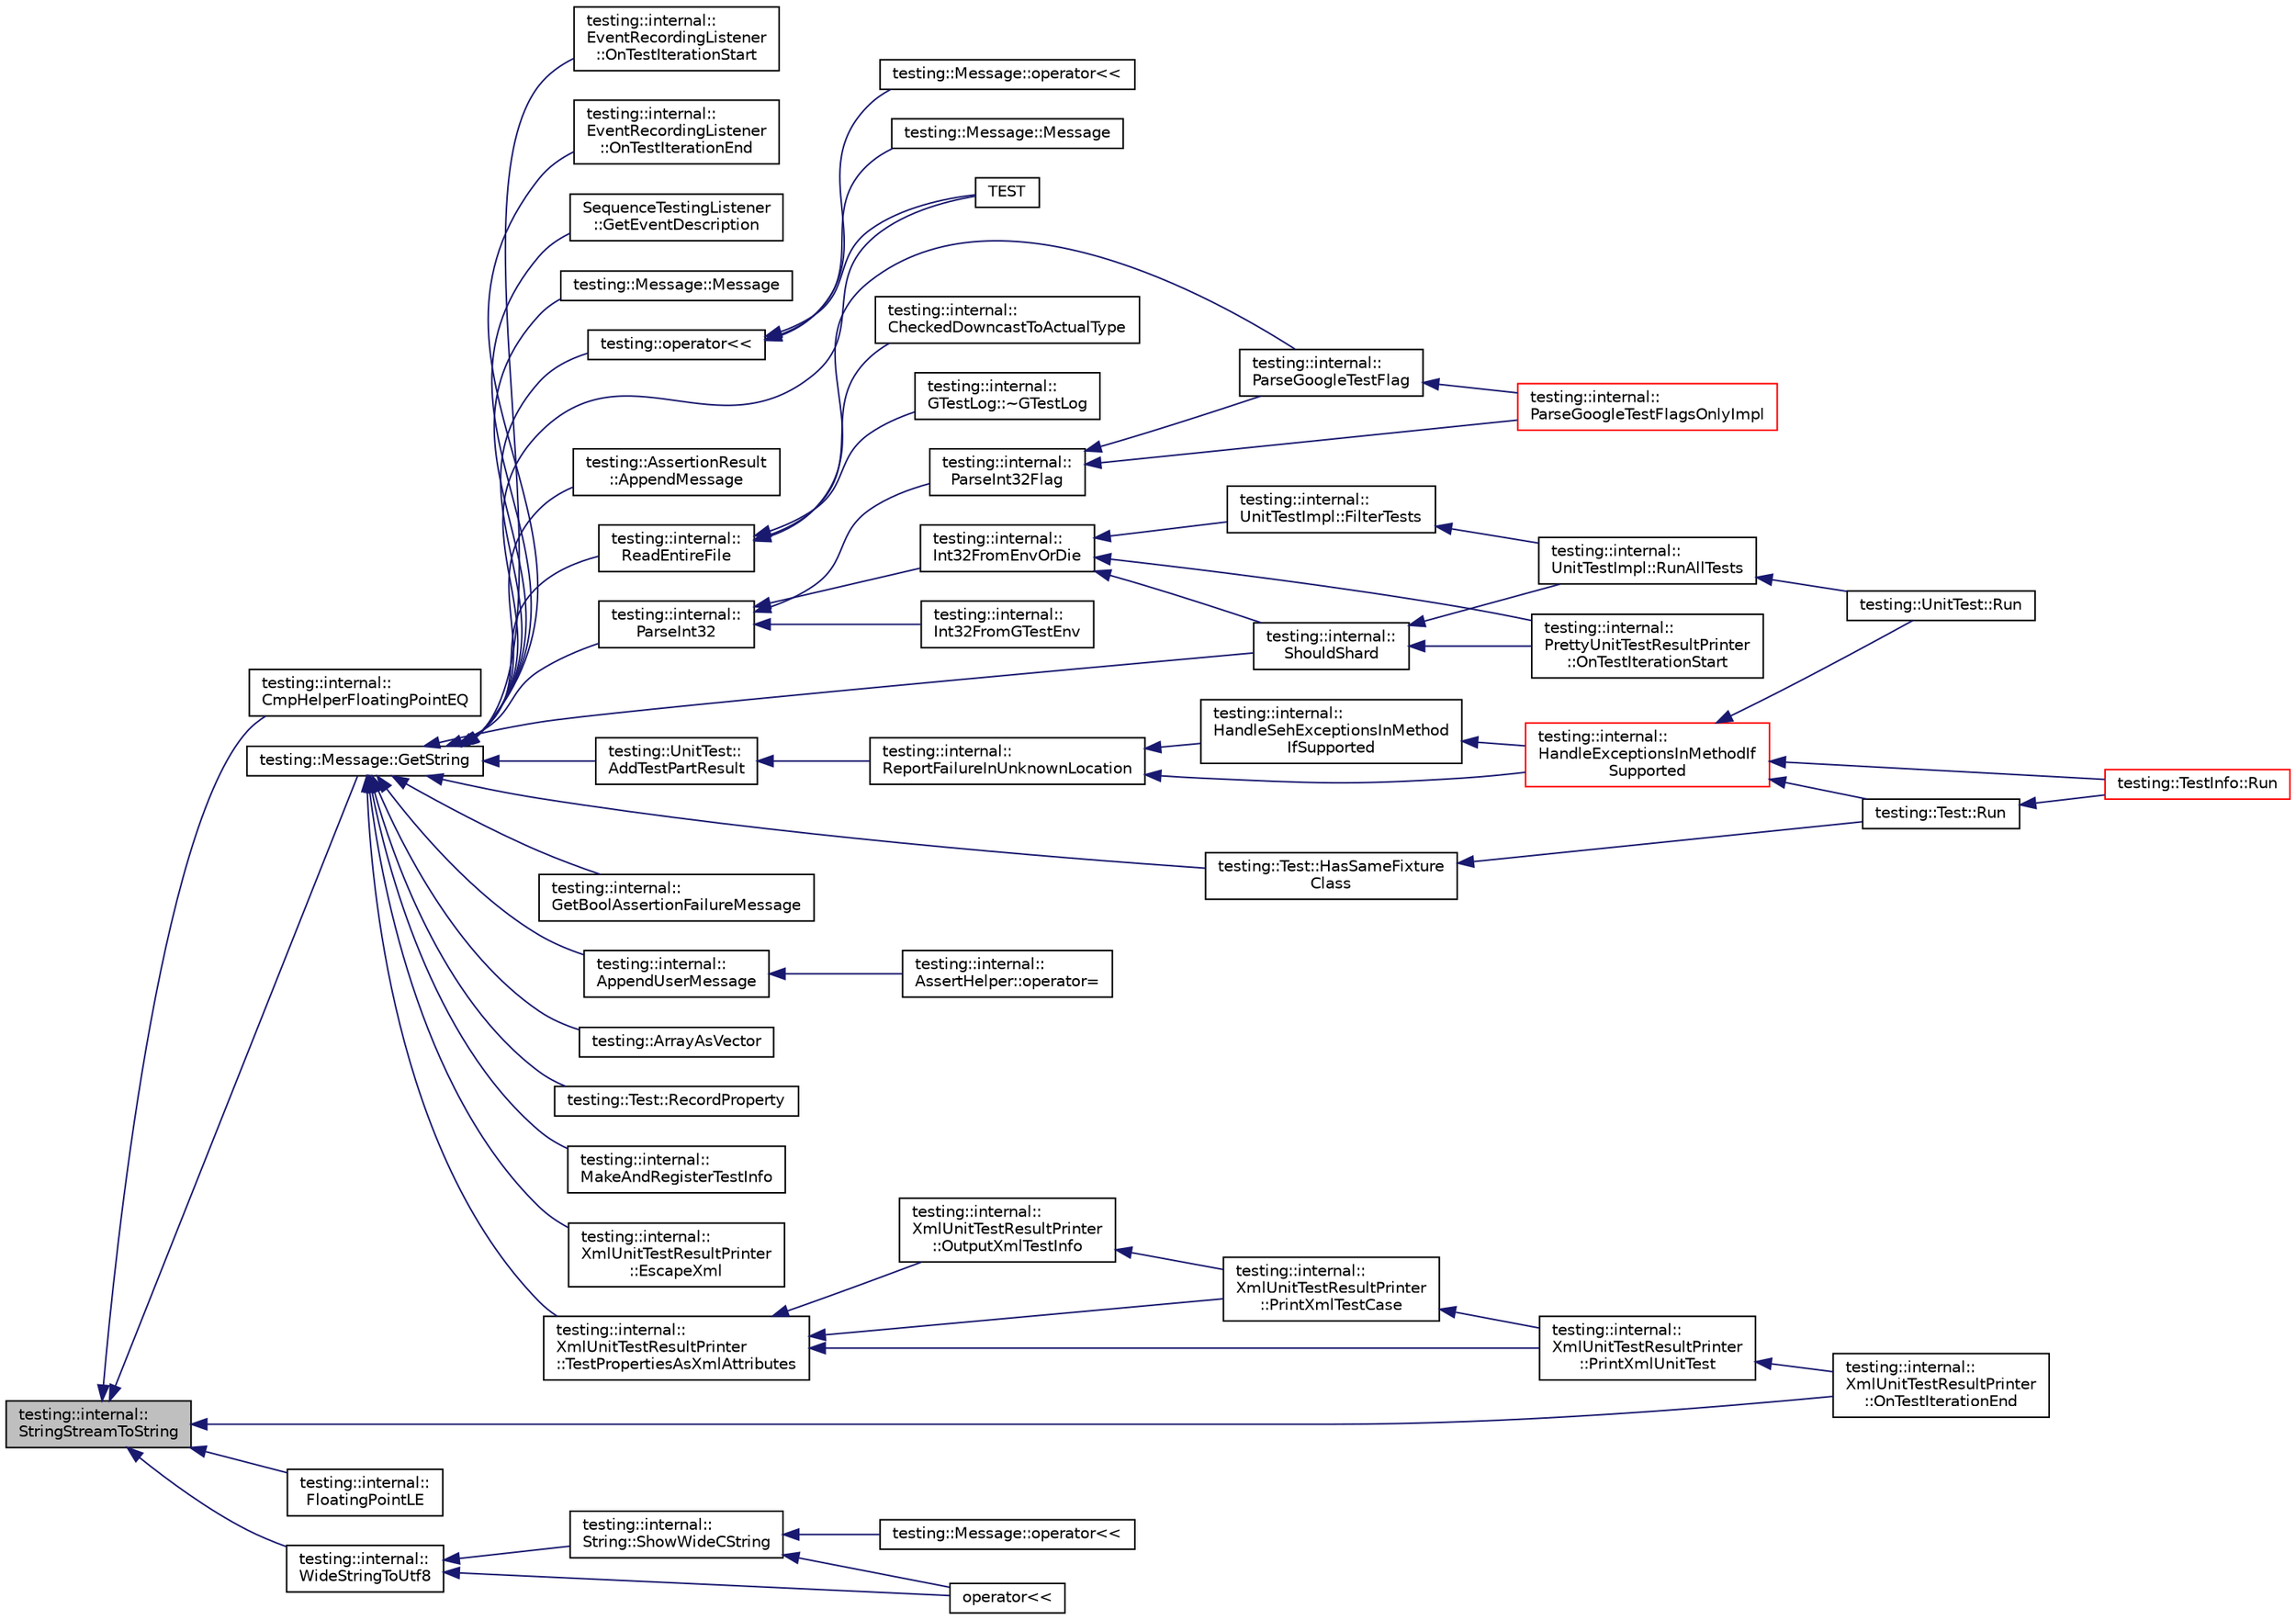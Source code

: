 digraph "testing::internal::StringStreamToString"
{
  edge [fontname="Helvetica",fontsize="10",labelfontname="Helvetica",labelfontsize="10"];
  node [fontname="Helvetica",fontsize="10",shape=record];
  rankdir="LR";
  Node3046 [label="testing::internal::\lStringStreamToString",height=0.2,width=0.4,color="black", fillcolor="grey75", style="filled", fontcolor="black"];
  Node3046 -> Node3047 [dir="back",color="midnightblue",fontsize="10",style="solid",fontname="Helvetica"];
  Node3047 [label="testing::internal::\lCmpHelperFloatingPointEQ",height=0.2,width=0.4,color="black", fillcolor="white", style="filled",URL="$d0/da7/namespacetesting_1_1internal.html#a98ce463e5dbe0c6120fa817e1f8f2944"];
  Node3046 -> Node3048 [dir="back",color="midnightblue",fontsize="10",style="solid",fontname="Helvetica"];
  Node3048 [label="testing::Message::GetString",height=0.2,width=0.4,color="black", fillcolor="white", style="filled",URL="$d2/da9/classtesting_1_1_message.html#a2cdc4df62bdcc9df37651a1cf527704e"];
  Node3048 -> Node3049 [dir="back",color="midnightblue",fontsize="10",style="solid",fontname="Helvetica"];
  Node3049 [label="testing::Message::Message",height=0.2,width=0.4,color="black", fillcolor="white", style="filled",URL="$d2/da9/classtesting_1_1_message.html#ac126e24804817a053bebba0920d94a11"];
  Node3048 -> Node3050 [dir="back",color="midnightblue",fontsize="10",style="solid",fontname="Helvetica"];
  Node3050 [label="testing::operator\<\<",height=0.2,width=0.4,color="black", fillcolor="white", style="filled",URL="$d0/d75/namespacetesting.html#a7b802e532fd68749765cb7dc156130db"];
  Node3050 -> Node3051 [dir="back",color="midnightblue",fontsize="10",style="solid",fontname="Helvetica"];
  Node3051 [label="testing::Message::Message",height=0.2,width=0.4,color="black", fillcolor="white", style="filled",URL="$d2/da9/classtesting_1_1_message.html#a9de694ca239486809fc99fbbea8ac21d"];
  Node3050 -> Node3052 [dir="back",color="midnightblue",fontsize="10",style="solid",fontname="Helvetica"];
  Node3052 [label="testing::Message::operator\<\<",height=0.2,width=0.4,color="black", fillcolor="white", style="filled",URL="$d2/da9/classtesting_1_1_message.html#a3e1e04f23b1bdfe18adfd59928296346"];
  Node3050 -> Node3053 [dir="back",color="midnightblue",fontsize="10",style="solid",fontname="Helvetica"];
  Node3053 [label="TEST",height=0.2,width=0.4,color="black", fillcolor="white", style="filled",URL="$df/d01/gtest__unittest_8cc.html#a3cfb4c4e94683c4677706c53ab52fb8e"];
  Node3048 -> Node3054 [dir="back",color="midnightblue",fontsize="10",style="solid",fontname="Helvetica"];
  Node3054 [label="testing::AssertionResult\l::AppendMessage",height=0.2,width=0.4,color="black", fillcolor="white", style="filled",URL="$d5/dec/classtesting_1_1_assertion_result.html#a5b55e01f1321d744a594dbe51d46a139"];
  Node3048 -> Node3055 [dir="back",color="midnightblue",fontsize="10",style="solid",fontname="Helvetica"];
  Node3055 [label="testing::internal::\lReadEntireFile",height=0.2,width=0.4,color="black", fillcolor="white", style="filled",URL="$d0/da7/namespacetesting_1_1internal.html#a2cc0be60c54a8701423fe5297e1349ee"];
  Node3055 -> Node3056 [dir="back",color="midnightblue",fontsize="10",style="solid",fontname="Helvetica"];
  Node3056 [label="testing::internal::\lCheckedDowncastToActualType",height=0.2,width=0.4,color="black", fillcolor="white", style="filled",URL="$d0/da7/namespacetesting_1_1internal.html#abfe9bfb020d38aa4e0e12c001911b22b"];
  Node3055 -> Node3057 [dir="back",color="midnightblue",fontsize="10",style="solid",fontname="Helvetica"];
  Node3057 [label="testing::internal::\lGTestLog::~GTestLog",height=0.2,width=0.4,color="black", fillcolor="white", style="filled",URL="$dd/d9e/classtesting_1_1internal_1_1_g_test_log.html#a978a099703bbaa0f380216e8d7ee03d3"];
  Node3055 -> Node3058 [dir="back",color="midnightblue",fontsize="10",style="solid",fontname="Helvetica"];
  Node3058 [label="testing::internal::\lParseGoogleTestFlag",height=0.2,width=0.4,color="black", fillcolor="white", style="filled",URL="$d0/da7/namespacetesting_1_1internal.html#afccff08aa2b1ede0dd32c1364a5dee42"];
  Node3058 -> Node3059 [dir="back",color="midnightblue",fontsize="10",style="solid",fontname="Helvetica"];
  Node3059 [label="testing::internal::\lParseGoogleTestFlagsOnlyImpl",height=0.2,width=0.4,color="red", fillcolor="white", style="filled",URL="$d0/da7/namespacetesting_1_1internal.html#ae4c46ce8c3d016848fff52cc5133f2ac"];
  Node3048 -> Node3104 [dir="back",color="midnightblue",fontsize="10",style="solid",fontname="Helvetica"];
  Node3104 [label="testing::internal::\lParseInt32",height=0.2,width=0.4,color="black", fillcolor="white", style="filled",URL="$d0/da7/namespacetesting_1_1internal.html#ac06fc81336a3d80755f4020d34321766"];
  Node3104 -> Node3105 [dir="back",color="midnightblue",fontsize="10",style="solid",fontname="Helvetica"];
  Node3105 [label="testing::internal::\lInt32FromGTestEnv",height=0.2,width=0.4,color="black", fillcolor="white", style="filled",URL="$d0/da7/namespacetesting_1_1internal.html#a0f7e728793f9e6cb0aa2b69eaa468bf3"];
  Node3104 -> Node3106 [dir="back",color="midnightblue",fontsize="10",style="solid",fontname="Helvetica"];
  Node3106 [label="testing::internal::\lInt32FromEnvOrDie",height=0.2,width=0.4,color="black", fillcolor="white", style="filled",URL="$d0/da7/namespacetesting_1_1internal.html#aaa576613655c2f380278c255c3ec5fef"];
  Node3106 -> Node3107 [dir="back",color="midnightblue",fontsize="10",style="solid",fontname="Helvetica"];
  Node3107 [label="testing::internal::\lPrettyUnitTestResultPrinter\l::OnTestIterationStart",height=0.2,width=0.4,color="black", fillcolor="white", style="filled",URL="$d7/d8b/classtesting_1_1internal_1_1_pretty_unit_test_result_printer.html#abdba10a8c97e272ab4cee97cb652c957"];
  Node3106 -> Node3108 [dir="back",color="midnightblue",fontsize="10",style="solid",fontname="Helvetica"];
  Node3108 [label="testing::internal::\lShouldShard",height=0.2,width=0.4,color="black", fillcolor="white", style="filled",URL="$d0/da7/namespacetesting_1_1internal.html#a0fe41657b1d1ab7ec4e37ec07403ee6c"];
  Node3108 -> Node3107 [dir="back",color="midnightblue",fontsize="10",style="solid",fontname="Helvetica"];
  Node3108 -> Node3071 [dir="back",color="midnightblue",fontsize="10",style="solid",fontname="Helvetica"];
  Node3071 [label="testing::internal::\lUnitTestImpl::RunAllTests",height=0.2,width=0.4,color="black", fillcolor="white", style="filled",URL="$d7/dda/classtesting_1_1internal_1_1_unit_test_impl.html#a1fb6be9971f4768c4136a05aa9e7e375"];
  Node3071 -> Node3072 [dir="back",color="midnightblue",fontsize="10",style="solid",fontname="Helvetica"];
  Node3072 [label="testing::UnitTest::Run",height=0.2,width=0.4,color="black", fillcolor="white", style="filled",URL="$d7/d47/classtesting_1_1_unit_test.html#a2febc800536b44500565f4c423f359d3"];
  Node3106 -> Node3109 [dir="back",color="midnightblue",fontsize="10",style="solid",fontname="Helvetica"];
  Node3109 [label="testing::internal::\lUnitTestImpl::FilterTests",height=0.2,width=0.4,color="black", fillcolor="white", style="filled",URL="$d7/dda/classtesting_1_1internal_1_1_unit_test_impl.html#abd47e447f0c2557ed528db0350671bed"];
  Node3109 -> Node3071 [dir="back",color="midnightblue",fontsize="10",style="solid",fontname="Helvetica"];
  Node3104 -> Node3110 [dir="back",color="midnightblue",fontsize="10",style="solid",fontname="Helvetica"];
  Node3110 [label="testing::internal::\lParseInt32Flag",height=0.2,width=0.4,color="black", fillcolor="white", style="filled",URL="$d0/da7/namespacetesting_1_1internal.html#ae3449e173767750b613114ceac6d916a"];
  Node3110 -> Node3058 [dir="back",color="midnightblue",fontsize="10",style="solid",fontname="Helvetica"];
  Node3110 -> Node3059 [dir="back",color="midnightblue",fontsize="10",style="solid",fontname="Helvetica"];
  Node3048 -> Node3111 [dir="back",color="midnightblue",fontsize="10",style="solid",fontname="Helvetica"];
  Node3111 [label="testing::internal::\lGetBoolAssertionFailureMessage",height=0.2,width=0.4,color="black", fillcolor="white", style="filled",URL="$d0/da7/namespacetesting_1_1internal.html#a5fd6e5dc9eb20ab3c3a80e24d89dfac6"];
  Node3048 -> Node3112 [dir="back",color="midnightblue",fontsize="10",style="solid",fontname="Helvetica"];
  Node3112 [label="testing::internal::\lAppendUserMessage",height=0.2,width=0.4,color="black", fillcolor="white", style="filled",URL="$d0/da7/namespacetesting_1_1internal.html#ae475a090bca903bb222dd389eb189166"];
  Node3112 -> Node3113 [dir="back",color="midnightblue",fontsize="10",style="solid",fontname="Helvetica"];
  Node3113 [label="testing::internal::\lAssertHelper::operator=",height=0.2,width=0.4,color="black", fillcolor="white", style="filled",URL="$dc/dae/classtesting_1_1internal_1_1_assert_helper.html#a97bf22d786131ab7baa86b97a27aeb4d"];
  Node3048 -> Node3114 [dir="back",color="midnightblue",fontsize="10",style="solid",fontname="Helvetica"];
  Node3114 [label="testing::ArrayAsVector",height=0.2,width=0.4,color="black", fillcolor="white", style="filled",URL="$d0/d75/namespacetesting.html#a956d4c522454fa6dfd75b5bbbefe8f9e"];
  Node3048 -> Node3115 [dir="back",color="midnightblue",fontsize="10",style="solid",fontname="Helvetica"];
  Node3115 [label="testing::Test::RecordProperty",height=0.2,width=0.4,color="black", fillcolor="white", style="filled",URL="$df/d69/classtesting_1_1_test.html#a373da47b491b1e64e355d22d6ec99b5b"];
  Node3048 -> Node3067 [dir="back",color="midnightblue",fontsize="10",style="solid",fontname="Helvetica"];
  Node3067 [label="testing::Test::HasSameFixture\lClass",height=0.2,width=0.4,color="black", fillcolor="white", style="filled",URL="$df/d69/classtesting_1_1_test.html#ab76536a462529a457429061e209a8ee7"];
  Node3067 -> Node3068 [dir="back",color="midnightblue",fontsize="10",style="solid",fontname="Helvetica"];
  Node3068 [label="testing::Test::Run",height=0.2,width=0.4,color="black", fillcolor="white", style="filled",URL="$df/d69/classtesting_1_1_test.html#ab70d07cb03d17ccb1aedc2be66eaccff"];
  Node3068 -> Node3069 [dir="back",color="midnightblue",fontsize="10",style="solid",fontname="Helvetica"];
  Node3069 [label="testing::TestInfo::Run",height=0.2,width=0.4,color="red", fillcolor="white", style="filled",URL="$d1/d79/classtesting_1_1_test_info.html#ade784915e9be3a01e3a6ef509b77d6c9"];
  Node3048 -> Node3078 [dir="back",color="midnightblue",fontsize="10",style="solid",fontname="Helvetica"];
  Node3078 [label="testing::internal::\lMakeAndRegisterTestInfo",height=0.2,width=0.4,color="black", fillcolor="white", style="filled",URL="$d0/da7/namespacetesting_1_1internal.html#a7f2e4e46c969fcae9d801d93a3e932fd"];
  Node3048 -> Node3116 [dir="back",color="midnightblue",fontsize="10",style="solid",fontname="Helvetica"];
  Node3116 [label="testing::internal::\lXmlUnitTestResultPrinter\l::EscapeXml",height=0.2,width=0.4,color="black", fillcolor="white", style="filled",URL="$d3/dc6/classtesting_1_1internal_1_1_xml_unit_test_result_printer.html#adadf42cf46ade9b26743466ce4b52f36"];
  Node3048 -> Node3117 [dir="back",color="midnightblue",fontsize="10",style="solid",fontname="Helvetica"];
  Node3117 [label="testing::internal::\lXmlUnitTestResultPrinter\l::TestPropertiesAsXmlAttributes",height=0.2,width=0.4,color="black", fillcolor="white", style="filled",URL="$d3/dc6/classtesting_1_1internal_1_1_xml_unit_test_result_printer.html#aaac4f1352a2cc46f6a69994d45999f0b"];
  Node3117 -> Node3118 [dir="back",color="midnightblue",fontsize="10",style="solid",fontname="Helvetica"];
  Node3118 [label="testing::internal::\lXmlUnitTestResultPrinter\l::OutputXmlTestInfo",height=0.2,width=0.4,color="black", fillcolor="white", style="filled",URL="$d3/dc6/classtesting_1_1internal_1_1_xml_unit_test_result_printer.html#af642843faed4cd28c77d688f6f2820d7"];
  Node3118 -> Node3119 [dir="back",color="midnightblue",fontsize="10",style="solid",fontname="Helvetica"];
  Node3119 [label="testing::internal::\lXmlUnitTestResultPrinter\l::PrintXmlTestCase",height=0.2,width=0.4,color="black", fillcolor="white", style="filled",URL="$d3/dc6/classtesting_1_1internal_1_1_xml_unit_test_result_printer.html#a7f7accabeac896d4271f36d24ca02dba"];
  Node3119 -> Node3120 [dir="back",color="midnightblue",fontsize="10",style="solid",fontname="Helvetica"];
  Node3120 [label="testing::internal::\lXmlUnitTestResultPrinter\l::PrintXmlUnitTest",height=0.2,width=0.4,color="black", fillcolor="white", style="filled",URL="$d3/dc6/classtesting_1_1internal_1_1_xml_unit_test_result_printer.html#a3be1c8766241d0f34cdf59b45a52f73b"];
  Node3120 -> Node3121 [dir="back",color="midnightblue",fontsize="10",style="solid",fontname="Helvetica"];
  Node3121 [label="testing::internal::\lXmlUnitTestResultPrinter\l::OnTestIterationEnd",height=0.2,width=0.4,color="black", fillcolor="white", style="filled",URL="$d3/dc6/classtesting_1_1internal_1_1_xml_unit_test_result_printer.html#a2ae986dd2f4f2aed31cc6f3bc8c56898"];
  Node3117 -> Node3119 [dir="back",color="midnightblue",fontsize="10",style="solid",fontname="Helvetica"];
  Node3117 -> Node3120 [dir="back",color="midnightblue",fontsize="10",style="solid",fontname="Helvetica"];
  Node3048 -> Node3122 [dir="back",color="midnightblue",fontsize="10",style="solid",fontname="Helvetica"];
  Node3122 [label="testing::UnitTest::\lAddTestPartResult",height=0.2,width=0.4,color="black", fillcolor="white", style="filled",URL="$d7/d47/classtesting_1_1_unit_test.html#a1d157d2e9a5c1d3405333410c6b13932"];
  Node3122 -> Node3123 [dir="back",color="midnightblue",fontsize="10",style="solid",fontname="Helvetica"];
  Node3123 [label="testing::internal::\lReportFailureInUnknownLocation",height=0.2,width=0.4,color="black", fillcolor="white", style="filled",URL="$d0/da7/namespacetesting_1_1internal.html#a85f6ff0e40f9a5f10af66a73cf1364fa"];
  Node3123 -> Node3124 [dir="back",color="midnightblue",fontsize="10",style="solid",fontname="Helvetica"];
  Node3124 [label="testing::internal::\lHandleSehExceptionsInMethod\lIfSupported",height=0.2,width=0.4,color="black", fillcolor="white", style="filled",URL="$d0/da7/namespacetesting_1_1internal.html#ac5293b438139ef7ed05cb7fcaaf63545"];
  Node3124 -> Node3073 [dir="back",color="midnightblue",fontsize="10",style="solid",fontname="Helvetica"];
  Node3073 [label="testing::internal::\lHandleExceptionsInMethodIf\lSupported",height=0.2,width=0.4,color="red", fillcolor="white", style="filled",URL="$d0/da7/namespacetesting_1_1internal.html#addb2ed165b92b74e25fe9ebe9e46b9f9"];
  Node3073 -> Node3068 [dir="back",color="midnightblue",fontsize="10",style="solid",fontname="Helvetica"];
  Node3073 -> Node3069 [dir="back",color="midnightblue",fontsize="10",style="solid",fontname="Helvetica"];
  Node3073 -> Node3072 [dir="back",color="midnightblue",fontsize="10",style="solid",fontname="Helvetica"];
  Node3123 -> Node3073 [dir="back",color="midnightblue",fontsize="10",style="solid",fontname="Helvetica"];
  Node3048 -> Node3108 [dir="back",color="midnightblue",fontsize="10",style="solid",fontname="Helvetica"];
  Node3048 -> Node3125 [dir="back",color="midnightblue",fontsize="10",style="solid",fontname="Helvetica"];
  Node3125 [label="testing::internal::\lEventRecordingListener\l::OnTestIterationStart",height=0.2,width=0.4,color="black", fillcolor="white", style="filled",URL="$de/dc0/classtesting_1_1internal_1_1_event_recording_listener.html#a0bfa276def9594b2a119c2c370f59281"];
  Node3048 -> Node3126 [dir="back",color="midnightblue",fontsize="10",style="solid",fontname="Helvetica"];
  Node3126 [label="testing::internal::\lEventRecordingListener\l::OnTestIterationEnd",height=0.2,width=0.4,color="black", fillcolor="white", style="filled",URL="$de/dc0/classtesting_1_1internal_1_1_event_recording_listener.html#ab0cc007bcfaf06cd383d574c88f62aea"];
  Node3048 -> Node3053 [dir="back",color="midnightblue",fontsize="10",style="solid",fontname="Helvetica"];
  Node3048 -> Node3127 [dir="back",color="midnightblue",fontsize="10",style="solid",fontname="Helvetica"];
  Node3127 [label="SequenceTestingListener\l::GetEventDescription",height=0.2,width=0.4,color="black", fillcolor="white", style="filled",URL="$d8/d17/class_sequence_testing_listener.html#adc3ddea0d1af961470237ed96433e945"];
  Node3046 -> Node3128 [dir="back",color="midnightblue",fontsize="10",style="solid",fontname="Helvetica"];
  Node3128 [label="testing::internal::\lFloatingPointLE",height=0.2,width=0.4,color="black", fillcolor="white", style="filled",URL="$d0/da7/namespacetesting_1_1internal.html#a17b52b6b1f81f6dcad5cc4d12e5173a6"];
  Node3046 -> Node3129 [dir="back",color="midnightblue",fontsize="10",style="solid",fontname="Helvetica"];
  Node3129 [label="testing::internal::\lWideStringToUtf8",height=0.2,width=0.4,color="black", fillcolor="white", style="filled",URL="$d0/da7/namespacetesting_1_1internal.html#a05b8c86ff38243f34d8f839a0eadefb1"];
  Node3129 -> Node3130 [dir="back",color="midnightblue",fontsize="10",style="solid",fontname="Helvetica"];
  Node3130 [label="testing::internal::\lString::ShowWideCString",height=0.2,width=0.4,color="black", fillcolor="white", style="filled",URL="$d0/dde/classtesting_1_1internal_1_1_string.html#aaf7e376ff580677ea4954d5913d5b917"];
  Node3130 -> Node3131 [dir="back",color="midnightblue",fontsize="10",style="solid",fontname="Helvetica"];
  Node3131 [label="testing::Message::operator\<\<",height=0.2,width=0.4,color="black", fillcolor="white", style="filled",URL="$d2/da9/classtesting_1_1_message.html#ac0db9c22535b28bc863bfd0a1fdf7e14"];
  Node3130 -> Node3099 [dir="back",color="midnightblue",fontsize="10",style="solid",fontname="Helvetica"];
  Node3099 [label="operator\<\<",height=0.2,width=0.4,color="black", fillcolor="white", style="filled",URL="$df/d01/gtest__unittest_8cc.html#a5f23eac320bc1c1dcd3cec464e31b5c6"];
  Node3129 -> Node3099 [dir="back",color="midnightblue",fontsize="10",style="solid",fontname="Helvetica"];
  Node3046 -> Node3121 [dir="back",color="midnightblue",fontsize="10",style="solid",fontname="Helvetica"];
}
